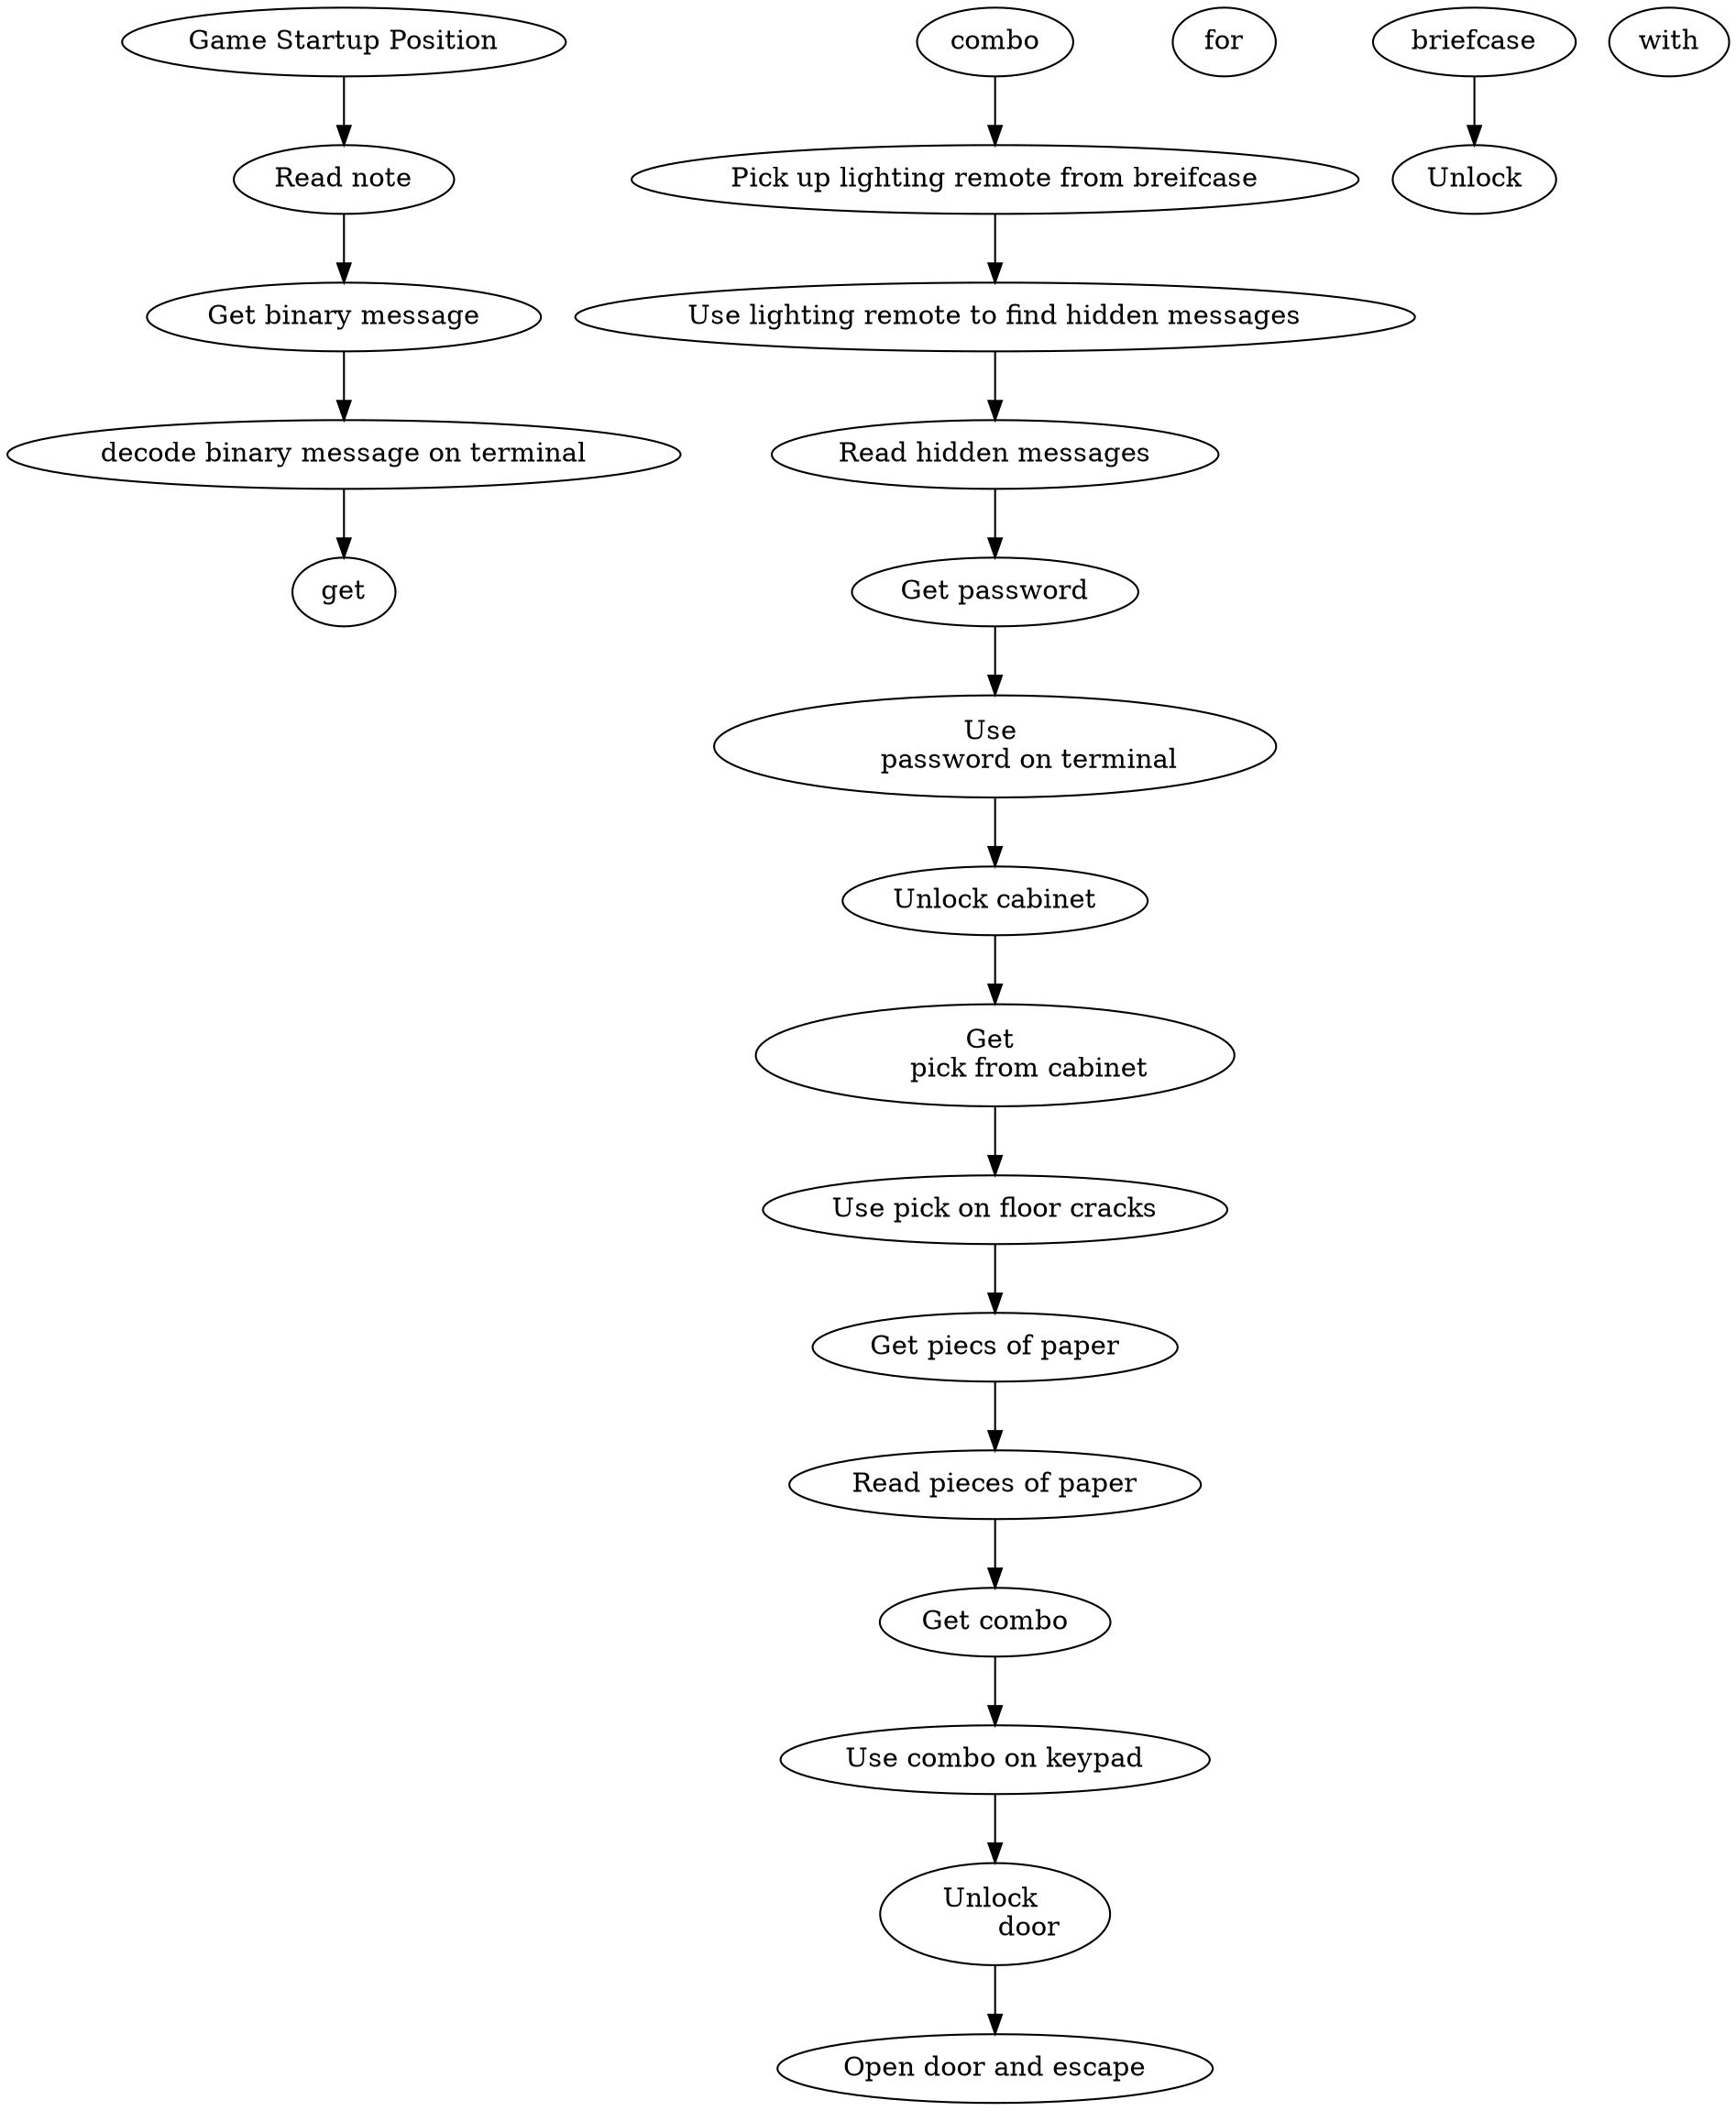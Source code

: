 digraph G {
	/* Graph to outline Cardinal Escape Game Flow
		12/20/2018 */
		
	"Game Startup Position" -> "Read note" 
	-> "Get binary message" -> "decode binary message on terminal" ->  get combo for briefcase
	-> Unlock briefcase with combo -> "Pick up lighting remote from breifcase" -> 
	"Use lighting remote to find hidden messages" -> 
	"Read hidden messages" -> "Get password" -> "Use 
	password on terminal" -> "Unlock cabinet" -> "Get 
	pick from cabinet" -> "Use pick on floor cracks" 
	-> "Get piecs of paper" -> "Read pieces of paper" 
	-> "Get combo" -> "Use combo on keypad" -> "Unlock 
	door" -> "Open door and escape";
		}
